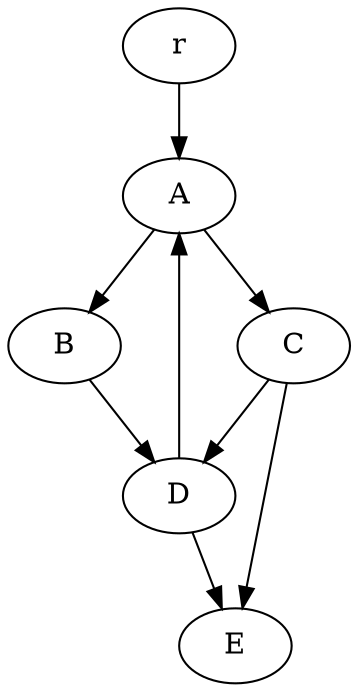 digraph {
    r;
    A;
    B;
    C;
    D;
    E;

    r -> A;
    A -> B;
    A -> C;
    B -> D;
    C -> D;
    C -> E;
    D -> E;
    D -> A;
}
